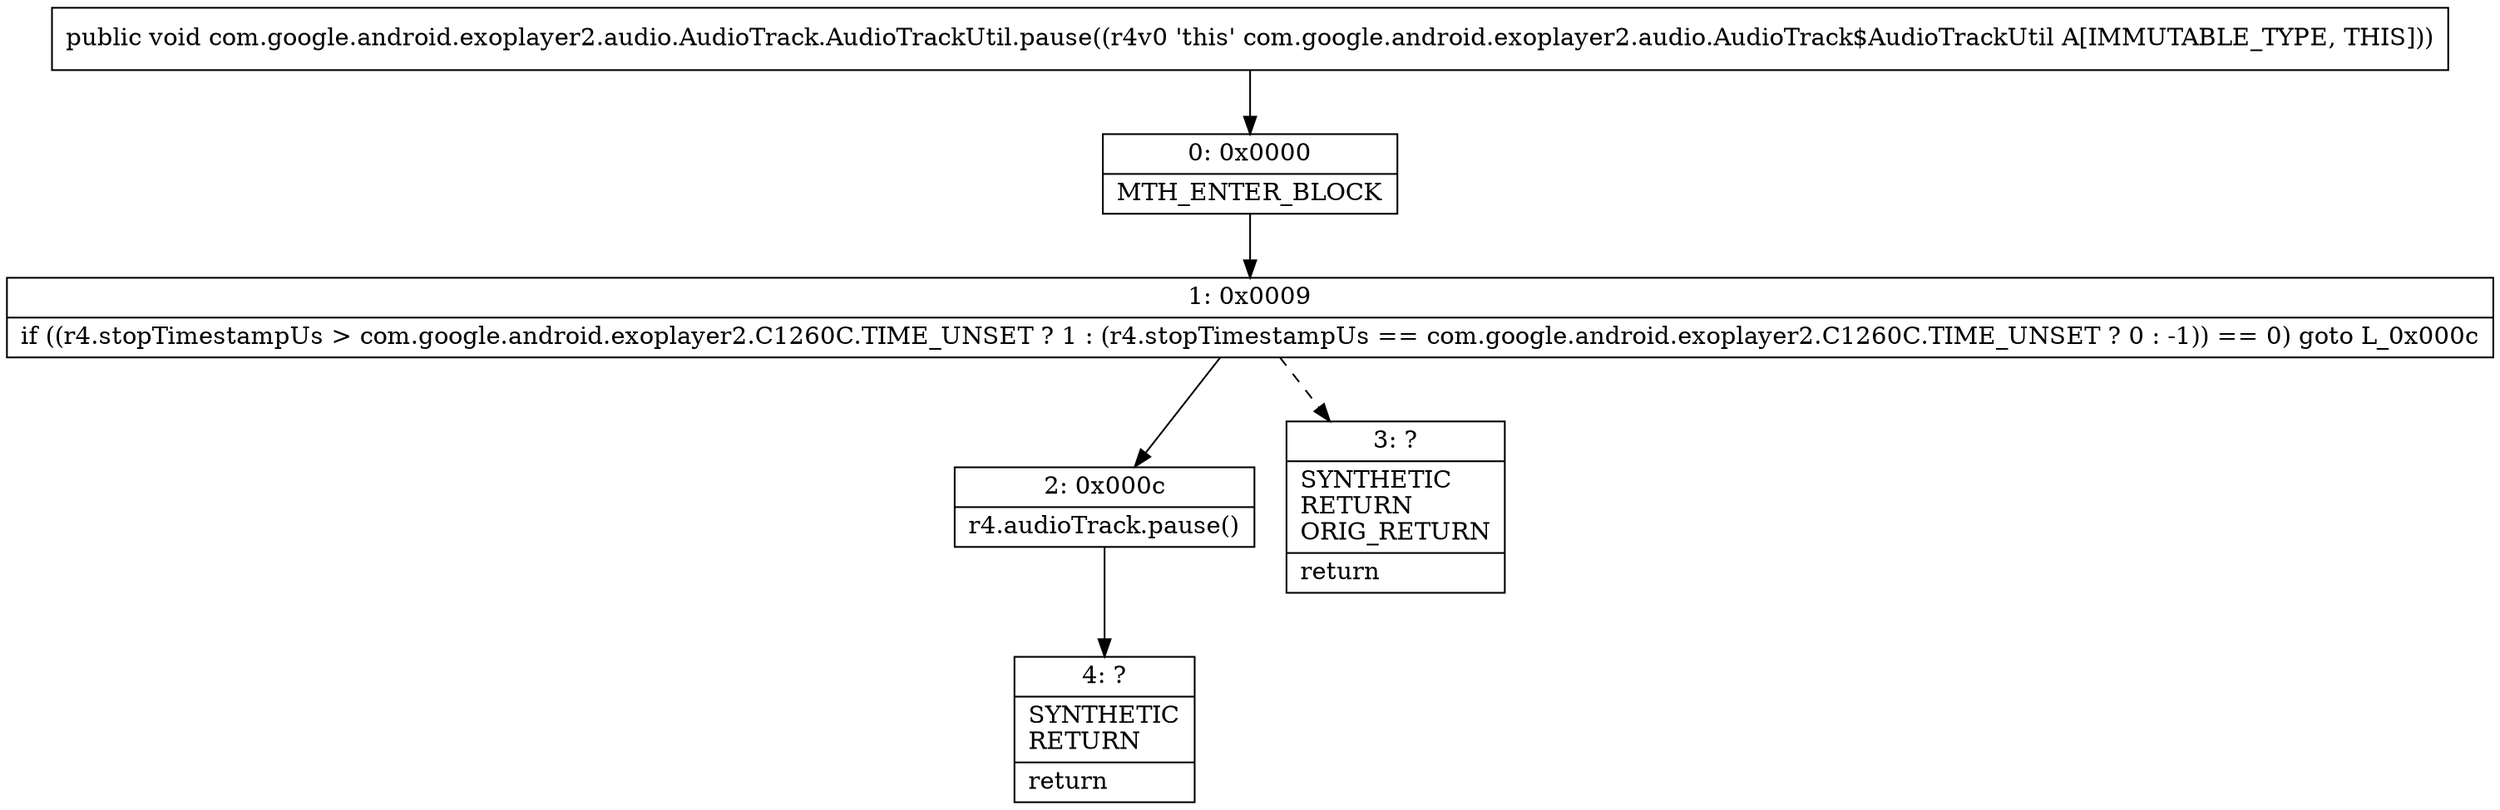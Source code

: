 digraph "CFG forcom.google.android.exoplayer2.audio.AudioTrack.AudioTrackUtil.pause()V" {
Node_0 [shape=record,label="{0\:\ 0x0000|MTH_ENTER_BLOCK\l}"];
Node_1 [shape=record,label="{1\:\ 0x0009|if ((r4.stopTimestampUs \> com.google.android.exoplayer2.C1260C.TIME_UNSET ? 1 : (r4.stopTimestampUs == com.google.android.exoplayer2.C1260C.TIME_UNSET ? 0 : \-1)) == 0) goto L_0x000c\l}"];
Node_2 [shape=record,label="{2\:\ 0x000c|r4.audioTrack.pause()\l}"];
Node_3 [shape=record,label="{3\:\ ?|SYNTHETIC\lRETURN\lORIG_RETURN\l|return\l}"];
Node_4 [shape=record,label="{4\:\ ?|SYNTHETIC\lRETURN\l|return\l}"];
MethodNode[shape=record,label="{public void com.google.android.exoplayer2.audio.AudioTrack.AudioTrackUtil.pause((r4v0 'this' com.google.android.exoplayer2.audio.AudioTrack$AudioTrackUtil A[IMMUTABLE_TYPE, THIS])) }"];
MethodNode -> Node_0;
Node_0 -> Node_1;
Node_1 -> Node_2;
Node_1 -> Node_3[style=dashed];
Node_2 -> Node_4;
}

